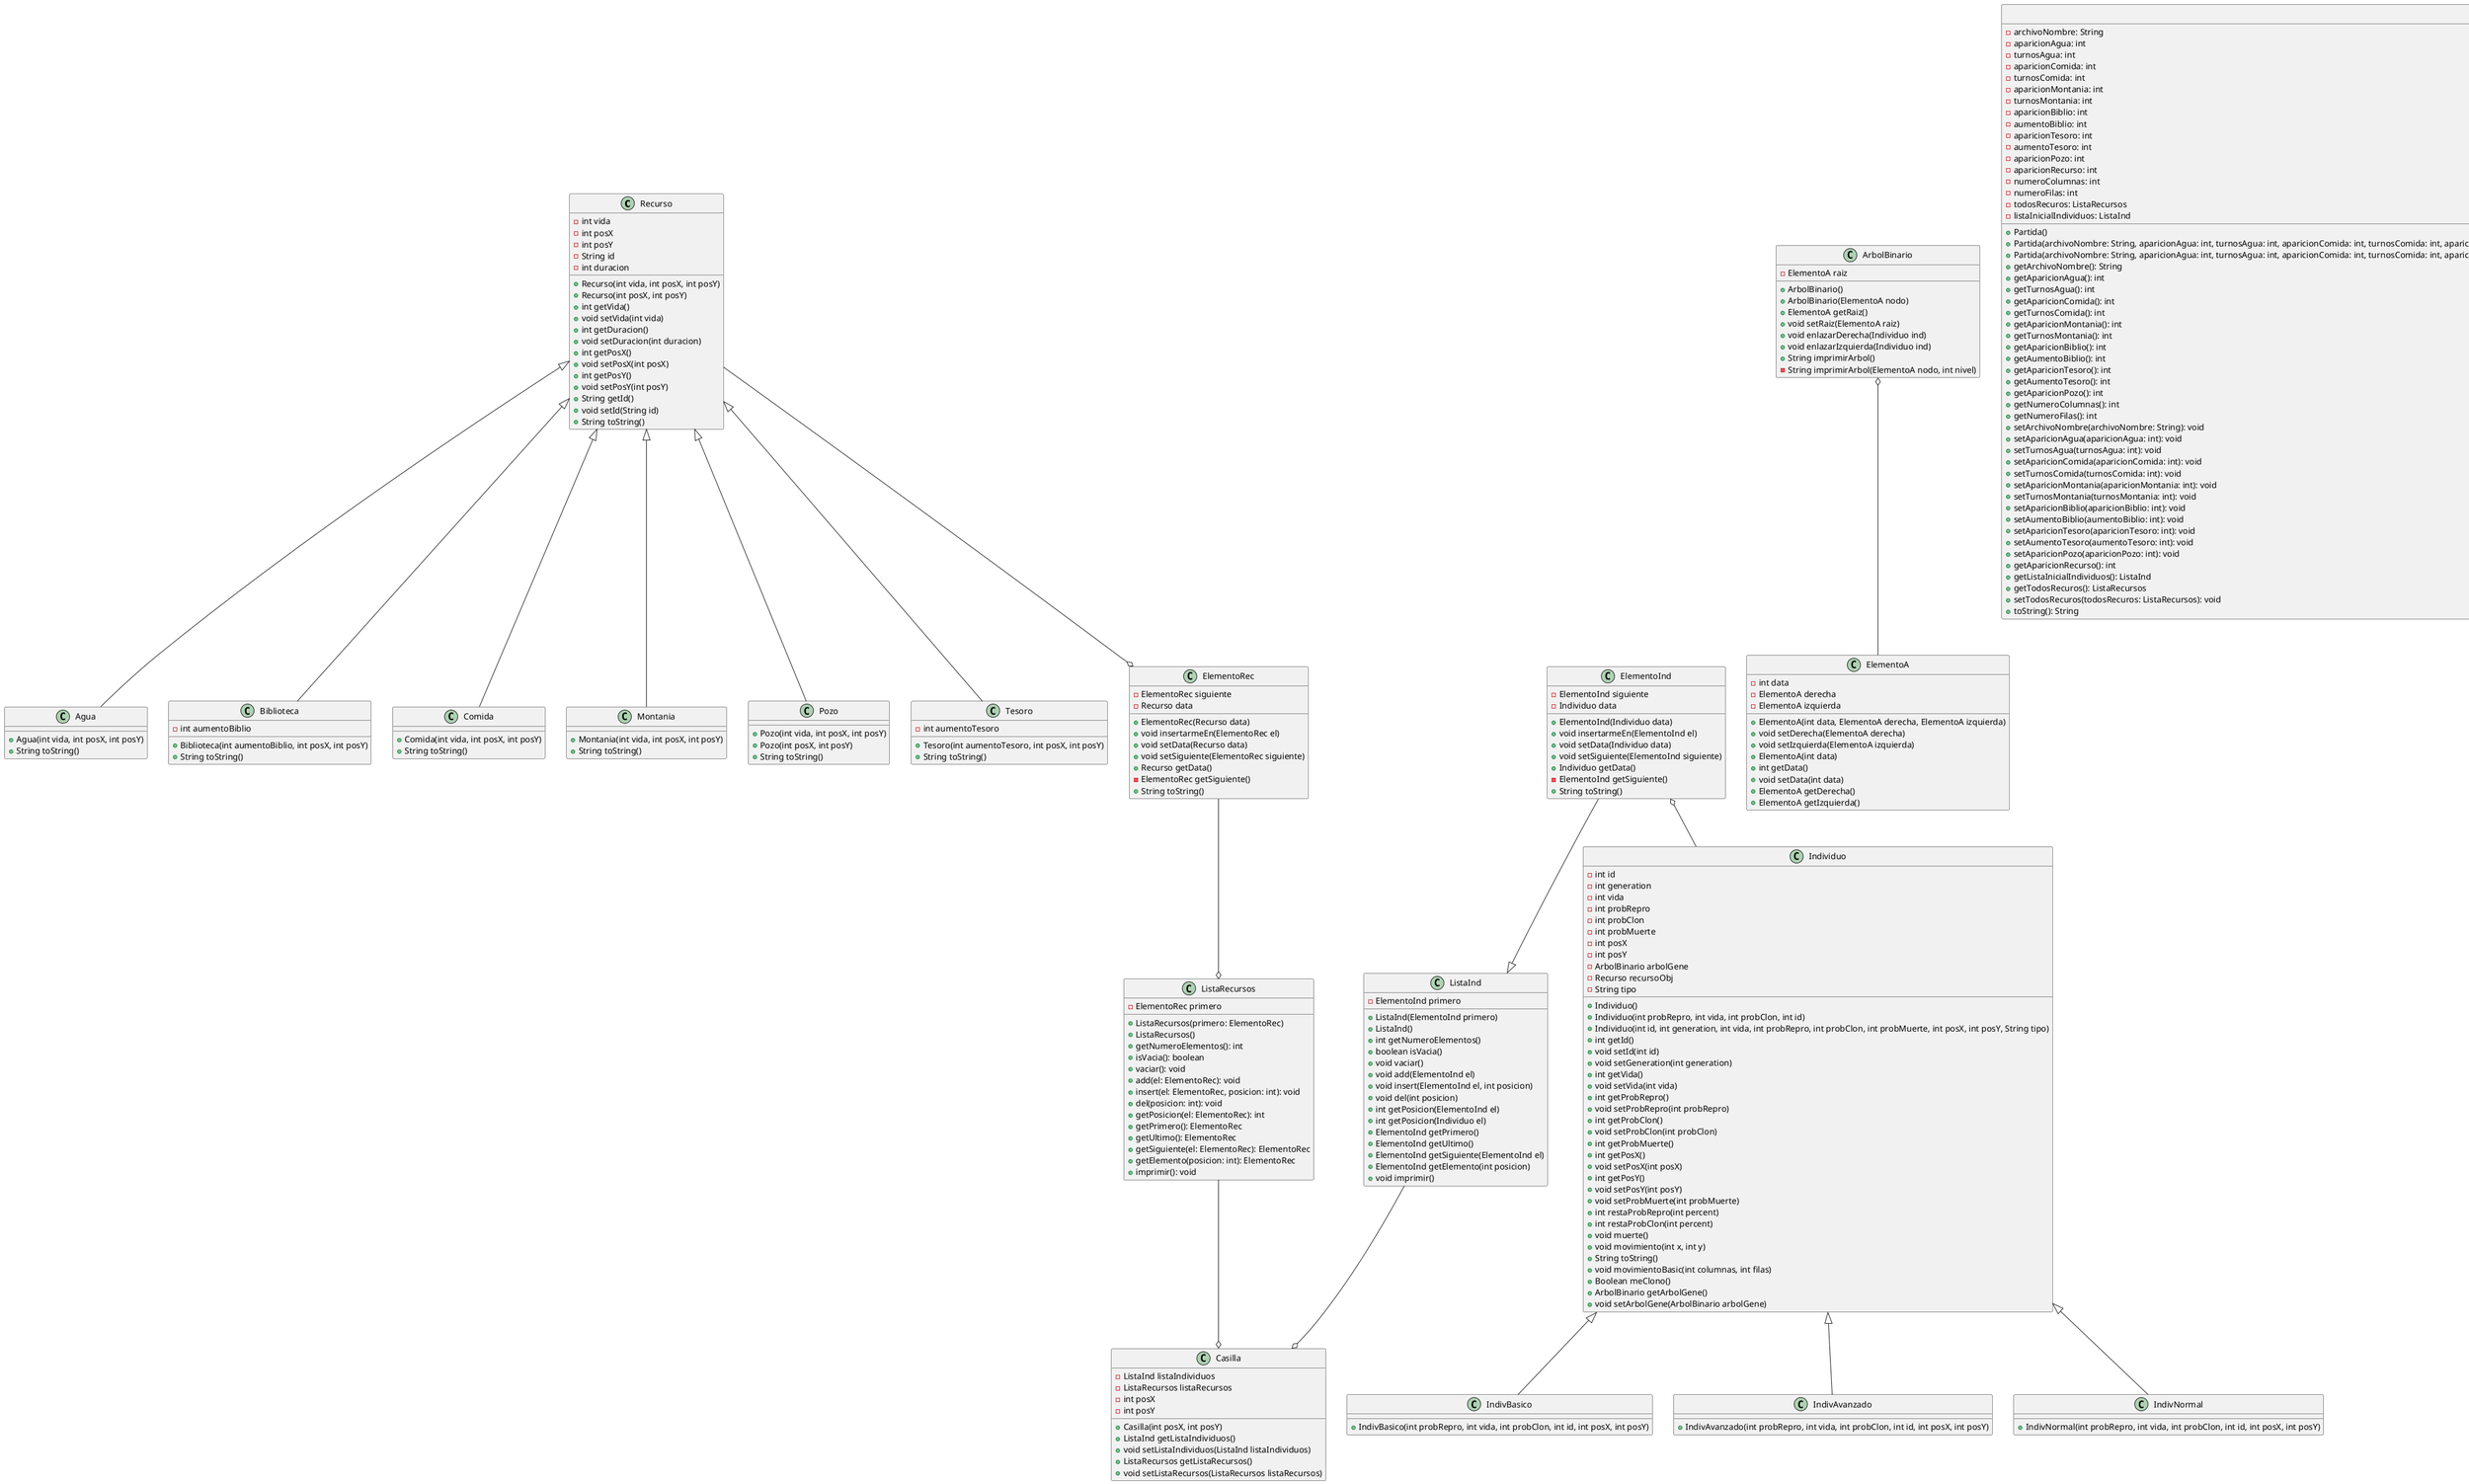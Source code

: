@startuml

class Recurso {
    -int vida
    -int posX
    -int posY
    -String id
    -int duracion

    +Recurso(int vida, int posX, int posY)
    +Recurso(int posX, int posY)
    +int getVida()
    +void setVida(int vida)
    +int getDuracion()
    +void setDuracion(int duracion)
    +int getPosX()
    +void setPosX(int posX)
    +int getPosY()
    +void setPosY(int posY)
    +String getId()
    +void setId(String id)
    +String toString()
}

class Agua {
    +Agua(int vida, int posX, int posY)
    +String toString()
}

class Biblioteca {
    -int aumentoBiblio

    +Biblioteca(int aumentoBiblio, int posX, int posY)
    +String toString()
}

class Comida {
    +Comida(int vida, int posX, int posY)
    +String toString()
}

class Montania {
    +Montania(int vida, int posX, int posY)
    +String toString()
}

class Pozo {
    +Pozo(int vida, int posX, int posY)
    +Pozo(int posX, int posY)
    +String toString()
}

class Tesoro {
    -int aumentoTesoro

    +Tesoro(int aumentoTesoro, int posX, int posY)
    +String toString()
}

class ElementoInd {
    -ElementoInd siguiente
    -Individuo data

    +ElementoInd(Individuo data)
    +void insertarmeEn(ElementoInd el)
    +void setData(Individuo data)
    +void setSiguiente(ElementoInd siguiente)
    +Individuo getData()
    -ElementoInd getSiguiente()
    +String toString()
}

class ListaInd {
    -ElementoInd primero

    +ListaInd(ElementoInd primero)
    +ListaInd()
    +int getNumeroElementos()
    +boolean isVacia()
    +void vaciar()
    +void add(ElementoInd el)
    +void insert(ElementoInd el, int posicion)
    +void del(int posicion)
    +int getPosicion(ElementoInd el)
    +int getPosicion(Individuo el)
    +ElementoInd getPrimero()
    +ElementoInd getUltimo()
    +ElementoInd getSiguiente(ElementoInd el)
    +ElementoInd getElemento(int posicion)
    +void imprimir()
}

class Individuo {
    -int id
    -int generation
    -int vida
    -int probRepro
    -int probClon
    -int probMuerte
    -int posX
    -int posY
    -ArbolBinario arbolGene
    -Recurso recursoObj
    -String tipo

    +Individuo()
    +Individuo(int probRepro, int vida, int probClon, int id)
    +Individuo(int id, int generation, int vida, int probRepro, int probClon, int probMuerte, int posX, int posY, String tipo)
    +int getId()
    +void setId(int id)
    +void setGeneration(int generation)
    +int getVida()
    +void setVida(int vida)
    +int getProbRepro()
    +void setProbRepro(int probRepro)
    +int getProbClon()
    +void setProbClon(int probClon)
    +int getProbMuerte()
    +int getPosX()
    +void setPosX(int posX)
    +int getPosY()
    +void setPosY(int posY)
    +void setProbMuerte(int probMuerte)
    +int restaProbRepro(int percent)
    +int restaProbClon(int percent)
    +void muerte()
    +void movimiento(int x, int y)
    +String toString()
    +void movimientoBasic(int columnas, int filas)
    +Boolean meClono()
    +ArbolBinario getArbolGene()
    +void setArbolGene(ArbolBinario arbolGene)
}

class IndivBasico {
    +IndivBasico(int probRepro, int vida, int probClon, int id, int posX, int posY)
}

class IndivAvanzado {
    +IndivAvanzado(int probRepro, int vida, int probClon, int id, int posX, int posY)
}

class IndivNormal {
    +IndivNormal(int probRepro, int vida, int probClon, int id, int posX, int posY)
}

class ElementoA {
    -int data
    -ElementoA derecha
    -ElementoA izquierda

    +ElementoA(int data, ElementoA derecha, ElementoA izquierda)
    +void setDerecha(ElementoA derecha)
    +void setIzquierda(ElementoA izquierda)
    +ElementoA(int data)
    +int getData()
    +void setData(int data)
    +ElementoA getDerecha()
    +ElementoA getIzquierda()
}

class ArbolBinario {
    -ElementoA raiz

    +ArbolBinario()
    +ArbolBinario(ElementoA nodo)
    +ElementoA getRaiz()
    +void setRaiz(ElementoA raiz)
    +void enlazarDerecha(Individuo ind)
    +void enlazarIzquierda(Individuo ind)
    +String imprimirArbol()
    -String imprimirArbol(ElementoA nodo, int nivel)
}

class Casilla {
    -ListaInd listaIndividuos
    -ListaRecursos listaRecursos
    -int posX
    -int posY

    +Casilla(int posX, int posY)
    +ListaInd getListaIndividuos()
    +void setListaIndividuos(ListaInd listaIndividuos)
    +ListaRecursos getListaRecursos()
    +void setListaRecursos(ListaRecursos listaRecursos)
}
class ElementoRec {
    -ElementoRec siguiente
    -Recurso data

    +ElementoRec(Recurso data)
    +void insertarmeEn(ElementoRec el)
    +void setData(Recurso data)
    +void setSiguiente(ElementoRec siguiente)
    +Recurso getData()
    -ElementoRec getSiguiente()
    +String toString()
}
class ListaRecursos {
    -ElementoRec primero

    +ListaRecursos(primero: ElementoRec)
    +ListaRecursos()
    +getNumeroElementos(): int
    +isVacia(): boolean
    +vaciar(): void
    +add(el: ElementoRec): void
    +insert(el: ElementoRec, posicion: int): void
    +del(posicion: int): void
    +getPosicion(el: ElementoRec): int
    +getPrimero(): ElementoRec
    +getUltimo(): ElementoRec
    +getSiguiente(el: ElementoRec): ElementoRec
    +getElemento(posicion: int): ElementoRec
    +imprimir(): void
}
class Partida {
    -archivoNombre: String
    -aparicionAgua: int
    -turnosAgua: int
    -aparicionComida: int
    -turnosComida: int
    -aparicionMontania: int
    -turnosMontania: int
    -aparicionBiblio: int
    -aumentoBiblio: int
    -aparicionTesoro: int
    -aumentoTesoro: int
    -aparicionPozo: int
    -aparicionRecurso: int
    -numeroColumnas: int
    -numeroFilas: int
    -todosRecuros: ListaRecursos
    -listaInicialIndividuos: ListaInd

    +Partida()
    +Partida(archivoNombre: String, aparicionAgua: int, turnosAgua: int, aparicionComida: int, turnosComida: int, aparicionMontania: int, turnosMontania: int, aparicionBiblio: int, aumentoBiblio: int, aparicionTesoro: int, aumentoTesoro: int, aparicionPozo: int, listaInicialIndividuos: ListaInd, numeroColumnas: int, numeroFilas: int, aparicionRecurso: int)
    +Partida(archivoNombre: String, aparicionAgua: int, turnosAgua: int, aparicionComida: int, turnosComida: int, aparicionMontania: int, turnosMontania: int, aparicionBiblio: int, aumentoBiblio: int, aparicionTesoro: int, aumentoTesoro: int, aparicionPozo: int, numeroColumnas: int, numeroFilas: int)
    +getArchivoNombre(): String
    +getAparicionAgua(): int
    +getTurnosAgua(): int
    +getAparicionComida(): int
    +getTurnosComida(): int
    +getAparicionMontania(): int
    +getTurnosMontania(): int
    +getAparicionBiblio(): int
    +getAumentoBiblio(): int
    +getAparicionTesoro(): int
    +getAumentoTesoro(): int
    +getAparicionPozo(): int
    +getNumeroColumnas(): int
    +getNumeroFilas(): int
    +setArchivoNombre(archivoNombre: String): void
    +setAparicionAgua(aparicionAgua: int): void
    +setTurnosAgua(turnosAgua: int): void
    +setAparicionComida(aparicionComida: int): void
    +setTurnosComida(turnosComida: int): void
    +setAparicionMontania(aparicionMontania: int): void
    +setTurnosMontania(turnosMontania: int): void
    +setAparicionBiblio(aparicionBiblio: int): void
    +setAumentoBiblio(aumentoBiblio: int): void
    +setAparicionTesoro(aparicionTesoro: int): void
    +setAumentoTesoro(aumentoTesoro: int): void
    +setAparicionPozo(aparicionPozo: int): void
    +getAparicionRecurso(): int
    +getListaInicialIndividuos(): ListaInd
    +getTodosRecuros(): ListaRecursos
    +setTodosRecuros(todosRecuros: ListaRecursos): void
    +toString(): String
}
Recurso <|-- Agua
Recurso <|-- Biblioteca
Recurso <|-- Comida
Recurso <|-- Montania
Recurso <|-- Pozo
Recurso <|-- Tesoro
ElementoInd --|> ListaInd
Individuo <|-- IndivBasico
Individuo <|-- IndivAvanzado
Individuo <|-- IndivNormal
ArbolBinario o-- ElementoA
ElementoRec--o ListaRecursos
Recurso--o ElementoRec
ElementoInd o-- Individuo
ListaInd--o Casilla
ListaRecursos--o Casilla

@enduml
